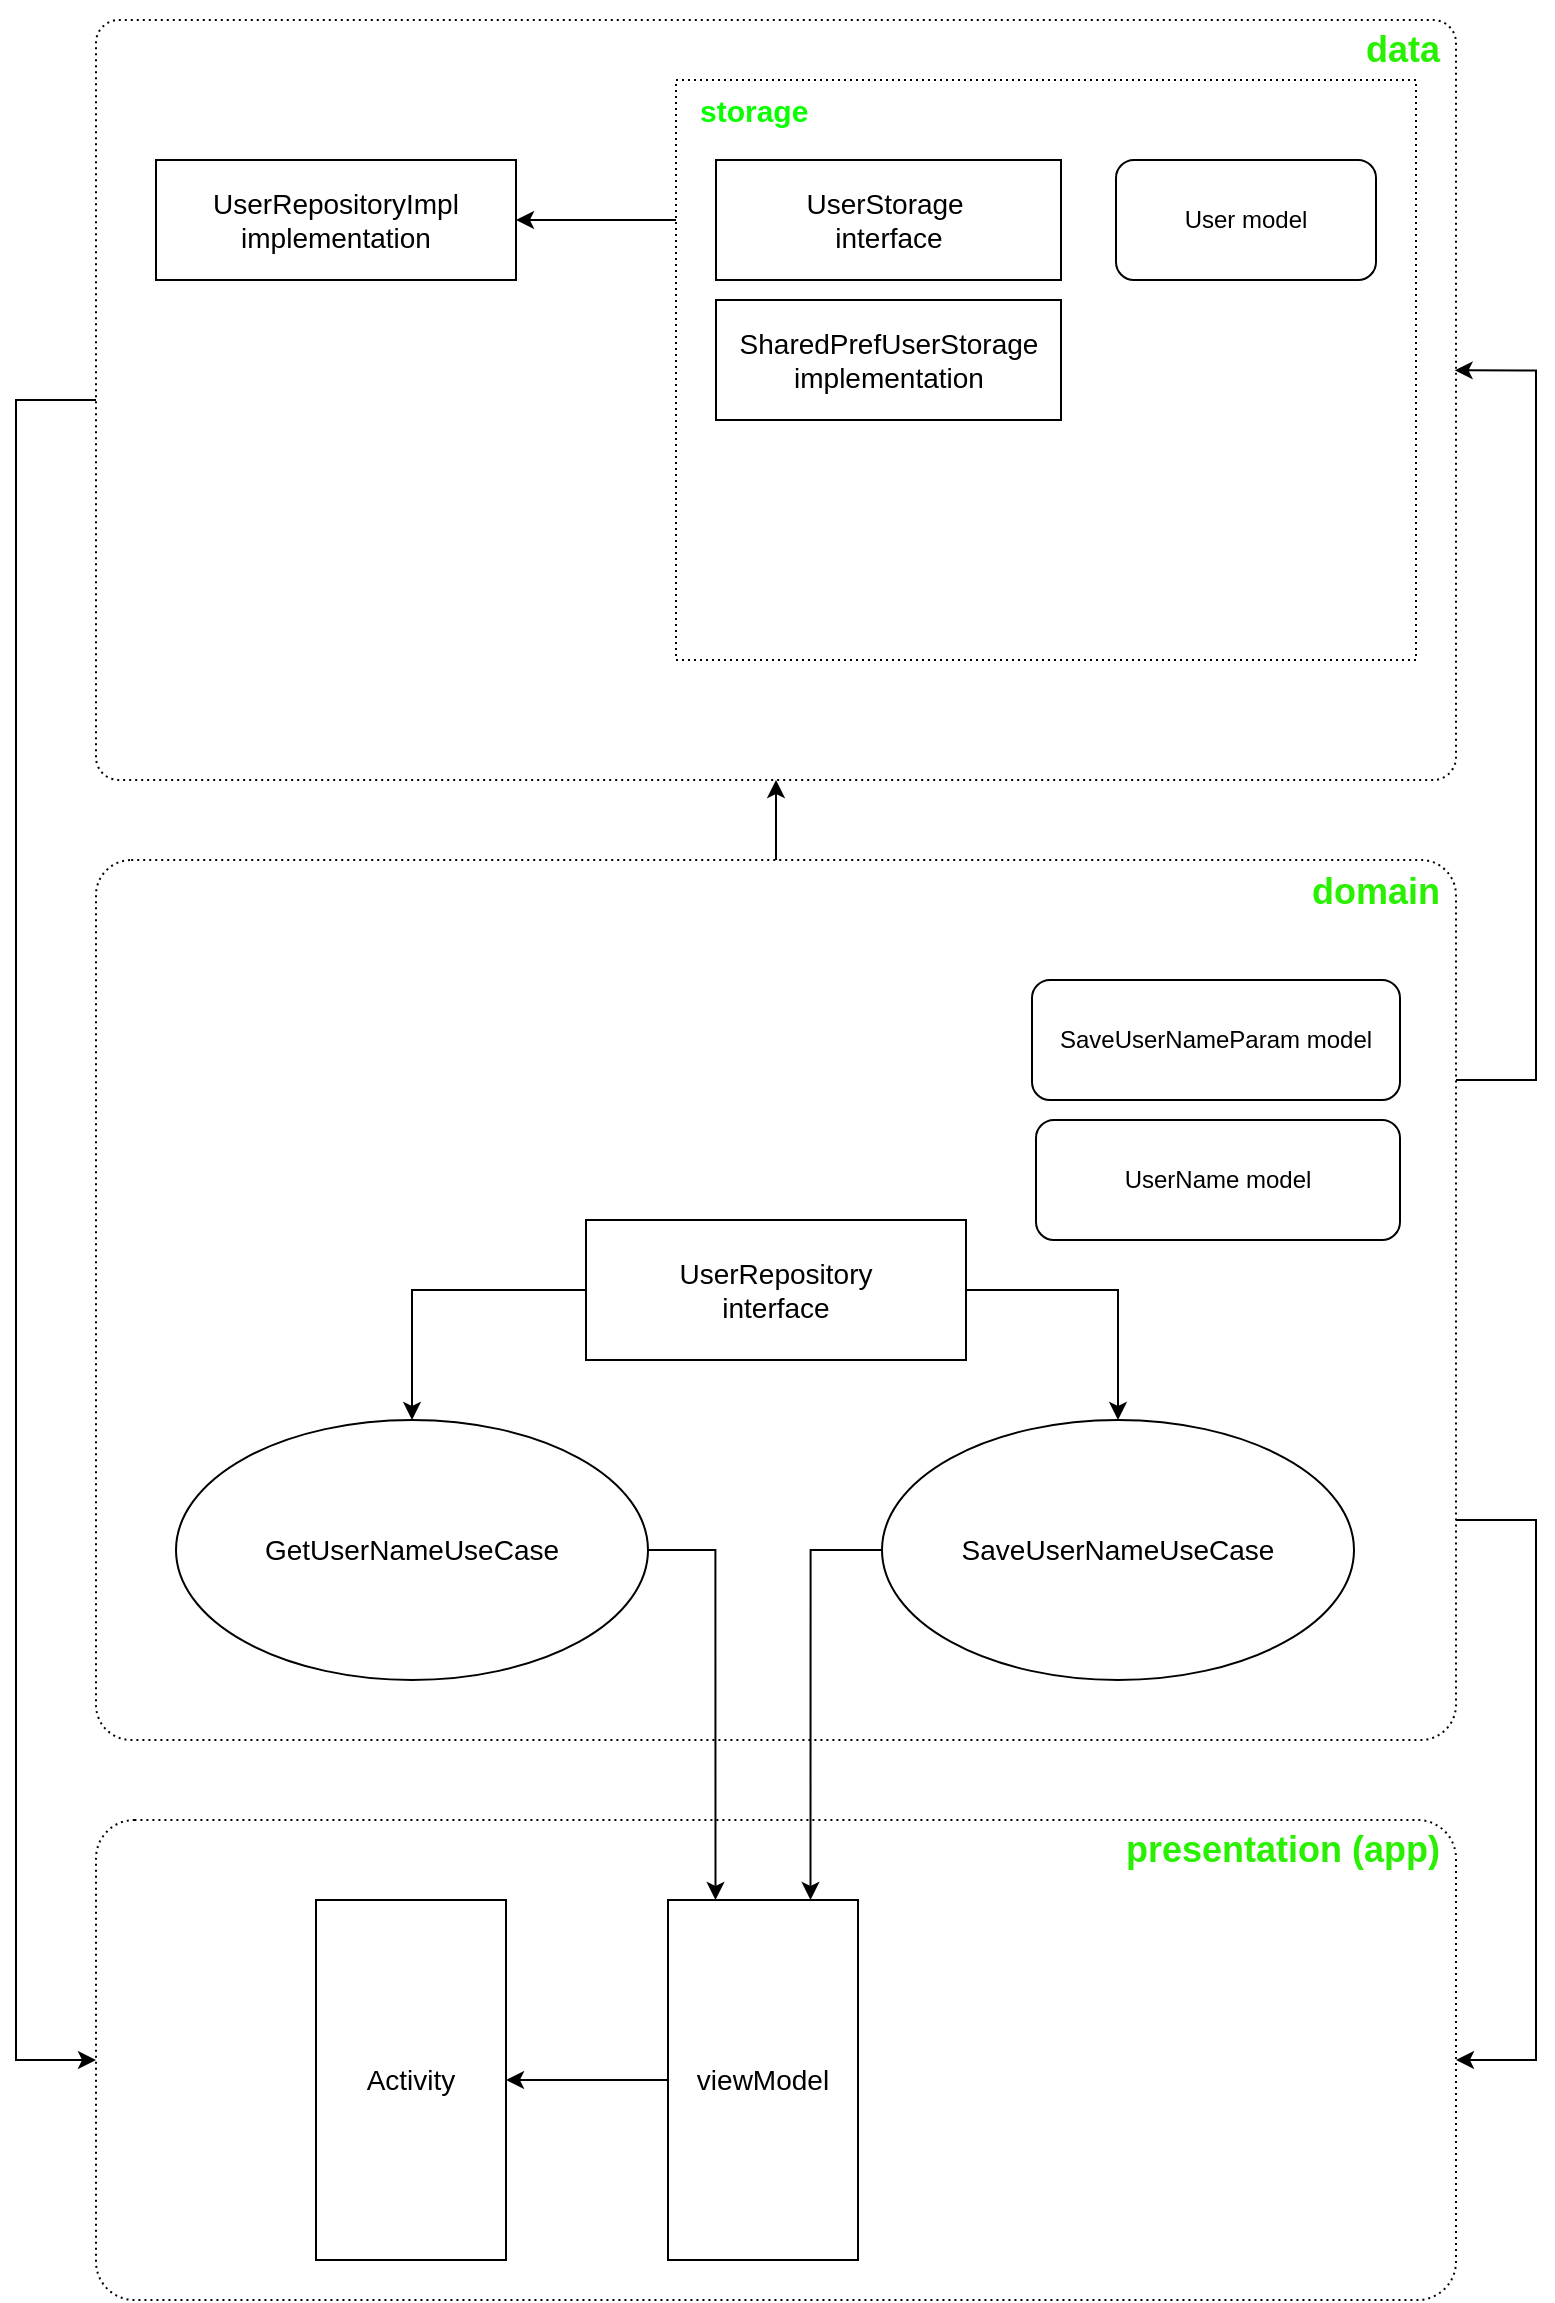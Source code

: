 <mxfile version="22.1.2" type="device">
  <diagram name="Страница — 1" id="bY4gLe9feHR6B1f4B_J2">
    <mxGraphModel dx="1376" dy="843" grid="1" gridSize="10" guides="1" tooltips="1" connect="1" arrows="1" fold="1" page="1" pageScale="1" pageWidth="827" pageHeight="1169" math="0" shadow="0">
      <root>
        <mxCell id="0" />
        <mxCell id="1" parent="0" />
        <mxCell id="Qar941cVl-RDsRFYNG7M-2" value="&lt;h2&gt;&lt;font color=&quot;#28f000&quot;&gt;presentation (app)&lt;/font&gt;&lt;/h2&gt;" style="rounded=1;whiteSpace=wrap;html=1;align=right;verticalAlign=top;arcSize=8;fontStyle=0;horizontal=1;spacingTop=-17;dashed=1;dashPattern=1 2;spacingRight=6;" parent="1" vertex="1">
          <mxGeometry x="80" y="920" width="680" height="240" as="geometry" />
        </mxCell>
        <mxCell id="Gp2xK86-3Q23qrnj9FnO-5" value="" style="edgeStyle=orthogonalEdgeStyle;rounded=0;orthogonalLoop=1;jettySize=auto;html=1;" parent="1" source="Qar941cVl-RDsRFYNG7M-3" target="Qar941cVl-RDsRFYNG7M-14" edge="1">
          <mxGeometry relative="1" as="geometry" />
        </mxCell>
        <mxCell id="Gp2xK86-3Q23qrnj9FnO-9" style="edgeStyle=orthogonalEdgeStyle;rounded=0;orthogonalLoop=1;jettySize=auto;html=1;exitX=1;exitY=0.75;exitDx=0;exitDy=0;entryX=1;entryY=0.5;entryDx=0;entryDy=0;" parent="1" source="Qar941cVl-RDsRFYNG7M-3" target="Qar941cVl-RDsRFYNG7M-2" edge="1">
          <mxGeometry relative="1" as="geometry">
            <Array as="points">
              <mxPoint x="800" y="770" />
              <mxPoint x="800" y="1040" />
            </Array>
          </mxGeometry>
        </mxCell>
        <mxCell id="Qar941cVl-RDsRFYNG7M-3" value="&lt;h2&gt;&lt;font color=&quot;#28f000&quot;&gt;domain&lt;/font&gt;&lt;/h2&gt;" style="rounded=1;whiteSpace=wrap;html=1;align=right;verticalAlign=top;horizontal=1;arcSize=4;spacingTop=-16;dashed=1;dashPattern=1 2;spacingRight=6;" parent="1" vertex="1">
          <mxGeometry x="80" y="440" width="680" height="440" as="geometry" />
        </mxCell>
        <mxCell id="Qar941cVl-RDsRFYNG7M-5" value="Activity" style="rounded=0;whiteSpace=wrap;html=1;fontSize=14;" parent="1" vertex="1">
          <mxGeometry x="190" y="960" width="95" height="180" as="geometry" />
        </mxCell>
        <mxCell id="kWr3UXwMt7vOqwTZg9q2-9" style="edgeStyle=orthogonalEdgeStyle;rounded=0;orthogonalLoop=1;jettySize=auto;html=1;exitX=0;exitY=0.5;exitDx=0;exitDy=0;entryX=0.75;entryY=0;entryDx=0;entryDy=0;" edge="1" parent="1" source="Qar941cVl-RDsRFYNG7M-8" target="kWr3UXwMt7vOqwTZg9q2-6">
          <mxGeometry relative="1" as="geometry" />
        </mxCell>
        <mxCell id="Qar941cVl-RDsRFYNG7M-8" value="SaveUserNameUseCase" style="ellipse;whiteSpace=wrap;html=1;fontSize=14;" parent="1" vertex="1">
          <mxGeometry x="473" y="720" width="236" height="130" as="geometry" />
        </mxCell>
        <mxCell id="kWr3UXwMt7vOqwTZg9q2-10" style="edgeStyle=orthogonalEdgeStyle;rounded=0;orthogonalLoop=1;jettySize=auto;html=1;exitX=1;exitY=0.5;exitDx=0;exitDy=0;entryX=0.25;entryY=0;entryDx=0;entryDy=0;" edge="1" parent="1" source="Qar941cVl-RDsRFYNG7M-10" target="kWr3UXwMt7vOqwTZg9q2-6">
          <mxGeometry relative="1" as="geometry" />
        </mxCell>
        <mxCell id="Qar941cVl-RDsRFYNG7M-10" value="GetUserNameUseCase" style="ellipse;whiteSpace=wrap;html=1;fontSize=14;" parent="1" vertex="1">
          <mxGeometry x="120" y="720" width="236" height="130" as="geometry" />
        </mxCell>
        <mxCell id="Gp2xK86-3Q23qrnj9FnO-7" style="edgeStyle=orthogonalEdgeStyle;rounded=0;orthogonalLoop=1;jettySize=auto;html=1;exitX=0;exitY=0.5;exitDx=0;exitDy=0;entryX=0;entryY=0.5;entryDx=0;entryDy=0;" parent="1" source="Qar941cVl-RDsRFYNG7M-14" target="Qar941cVl-RDsRFYNG7M-2" edge="1">
          <mxGeometry relative="1" as="geometry">
            <Array as="points">
              <mxPoint x="40" y="210" />
              <mxPoint x="40" y="1040" />
            </Array>
          </mxGeometry>
        </mxCell>
        <mxCell id="Qar941cVl-RDsRFYNG7M-14" value="&lt;h2&gt;&lt;font color=&quot;#28f000&quot;&gt;data&lt;/font&gt;&lt;/h2&gt;" style="rounded=1;whiteSpace=wrap;html=1;align=right;verticalAlign=top;horizontal=1;arcSize=3;spacingTop=-17;dashed=1;dashPattern=1 2;spacingRight=6;" parent="1" vertex="1">
          <mxGeometry x="80" y="20" width="680" height="380" as="geometry" />
        </mxCell>
        <mxCell id="Qar941cVl-RDsRFYNG7M-17" value="UserRepositoryImpl&lt;br style=&quot;font-size: 14px;&quot;&gt;implementation" style="rounded=0;whiteSpace=wrap;html=1;fontSize=14;" parent="1" vertex="1">
          <mxGeometry x="110" y="90" width="180" height="60" as="geometry" />
        </mxCell>
        <mxCell id="Qar941cVl-RDsRFYNG7M-19" value="UserName model" style="rounded=1;whiteSpace=wrap;html=1;" parent="1" vertex="1">
          <mxGeometry x="550" y="570" width="182" height="60" as="geometry" />
        </mxCell>
        <mxCell id="Qar941cVl-RDsRFYNG7M-20" value="SaveUserNameParam&amp;nbsp;model" style="rounded=1;whiteSpace=wrap;html=1;" parent="1" vertex="1">
          <mxGeometry x="548" y="500" width="184" height="60" as="geometry" />
        </mxCell>
        <mxCell id="Gp2xK86-3Q23qrnj9FnO-1" style="edgeStyle=orthogonalEdgeStyle;rounded=0;orthogonalLoop=1;jettySize=auto;html=1;exitX=0;exitY=0.5;exitDx=0;exitDy=0;" parent="1" source="Qar941cVl-RDsRFYNG7M-21" target="Qar941cVl-RDsRFYNG7M-10" edge="1">
          <mxGeometry relative="1" as="geometry" />
        </mxCell>
        <mxCell id="Gp2xK86-3Q23qrnj9FnO-2" style="edgeStyle=orthogonalEdgeStyle;rounded=0;orthogonalLoop=1;jettySize=auto;html=1;exitX=1;exitY=0.5;exitDx=0;exitDy=0;" parent="1" source="Qar941cVl-RDsRFYNG7M-21" target="Qar941cVl-RDsRFYNG7M-8" edge="1">
          <mxGeometry relative="1" as="geometry" />
        </mxCell>
        <mxCell id="Qar941cVl-RDsRFYNG7M-21" value="UserRepository&lt;br style=&quot;font-size: 14px;&quot;&gt;interface" style="rounded=0;whiteSpace=wrap;html=1;fontSize=14;" parent="1" vertex="1">
          <mxGeometry x="325" y="620" width="190" height="70" as="geometry" />
        </mxCell>
        <mxCell id="Gp2xK86-3Q23qrnj9FnO-8" style="edgeStyle=orthogonalEdgeStyle;rounded=0;orthogonalLoop=1;jettySize=auto;html=1;exitX=1;exitY=0.25;exitDx=0;exitDy=0;entryX=0.999;entryY=0.461;entryDx=0;entryDy=0;entryPerimeter=0;" parent="1" source="Qar941cVl-RDsRFYNG7M-3" target="Qar941cVl-RDsRFYNG7M-14" edge="1">
          <mxGeometry relative="1" as="geometry">
            <Array as="points">
              <mxPoint x="800" y="550" />
              <mxPoint x="800" y="195" />
            </Array>
          </mxGeometry>
        </mxCell>
        <mxCell id="kWr3UXwMt7vOqwTZg9q2-3" style="edgeStyle=orthogonalEdgeStyle;rounded=0;orthogonalLoop=1;jettySize=auto;html=1;exitX=0;exitY=0.5;exitDx=0;exitDy=0;" edge="1" parent="1" source="kWr3UXwMt7vOqwTZg9q2-1" target="Qar941cVl-RDsRFYNG7M-17">
          <mxGeometry relative="1" as="geometry" />
        </mxCell>
        <mxCell id="kWr3UXwMt7vOqwTZg9q2-4" value="storage" style="rounded=1;whiteSpace=wrap;html=1;align=left;fontSize=15;verticalAlign=top;arcSize=0;spacingTop=0;fontColor=#09FF00;fontStyle=1;dashed=1;dashPattern=1 2;spacingLeft=10;" vertex="1" parent="1">
          <mxGeometry x="370" y="50" width="370" height="290" as="geometry" />
        </mxCell>
        <mxCell id="kWr3UXwMt7vOqwTZg9q2-1" value="UserStorage&amp;nbsp;&lt;br&gt;interface" style="rounded=0;whiteSpace=wrap;html=1;fontSize=14;" vertex="1" parent="1">
          <mxGeometry x="390" y="90" width="172.5" height="60" as="geometry" />
        </mxCell>
        <mxCell id="kWr3UXwMt7vOqwTZg9q2-2" value="SharedPrefUserStorage&lt;br style=&quot;font-size: 14px;&quot;&gt;implementation" style="rounded=0;whiteSpace=wrap;html=1;fontSize=14;" vertex="1" parent="1">
          <mxGeometry x="390" y="160" width="172.5" height="60" as="geometry" />
        </mxCell>
        <mxCell id="kWr3UXwMt7vOqwTZg9q2-5" value="User model" style="rounded=1;whiteSpace=wrap;html=1;" vertex="1" parent="1">
          <mxGeometry x="590" y="90" width="130" height="60" as="geometry" />
        </mxCell>
        <mxCell id="kWr3UXwMt7vOqwTZg9q2-11" style="edgeStyle=orthogonalEdgeStyle;rounded=0;orthogonalLoop=1;jettySize=auto;html=1;exitX=0;exitY=0.5;exitDx=0;exitDy=0;entryX=1;entryY=0.5;entryDx=0;entryDy=0;" edge="1" parent="1" source="kWr3UXwMt7vOqwTZg9q2-6" target="Qar941cVl-RDsRFYNG7M-5">
          <mxGeometry relative="1" as="geometry" />
        </mxCell>
        <mxCell id="kWr3UXwMt7vOqwTZg9q2-6" value="viewModel" style="rounded=0;whiteSpace=wrap;html=1;fontSize=14;" vertex="1" parent="1">
          <mxGeometry x="366" y="960" width="95" height="180" as="geometry" />
        </mxCell>
      </root>
    </mxGraphModel>
  </diagram>
</mxfile>
